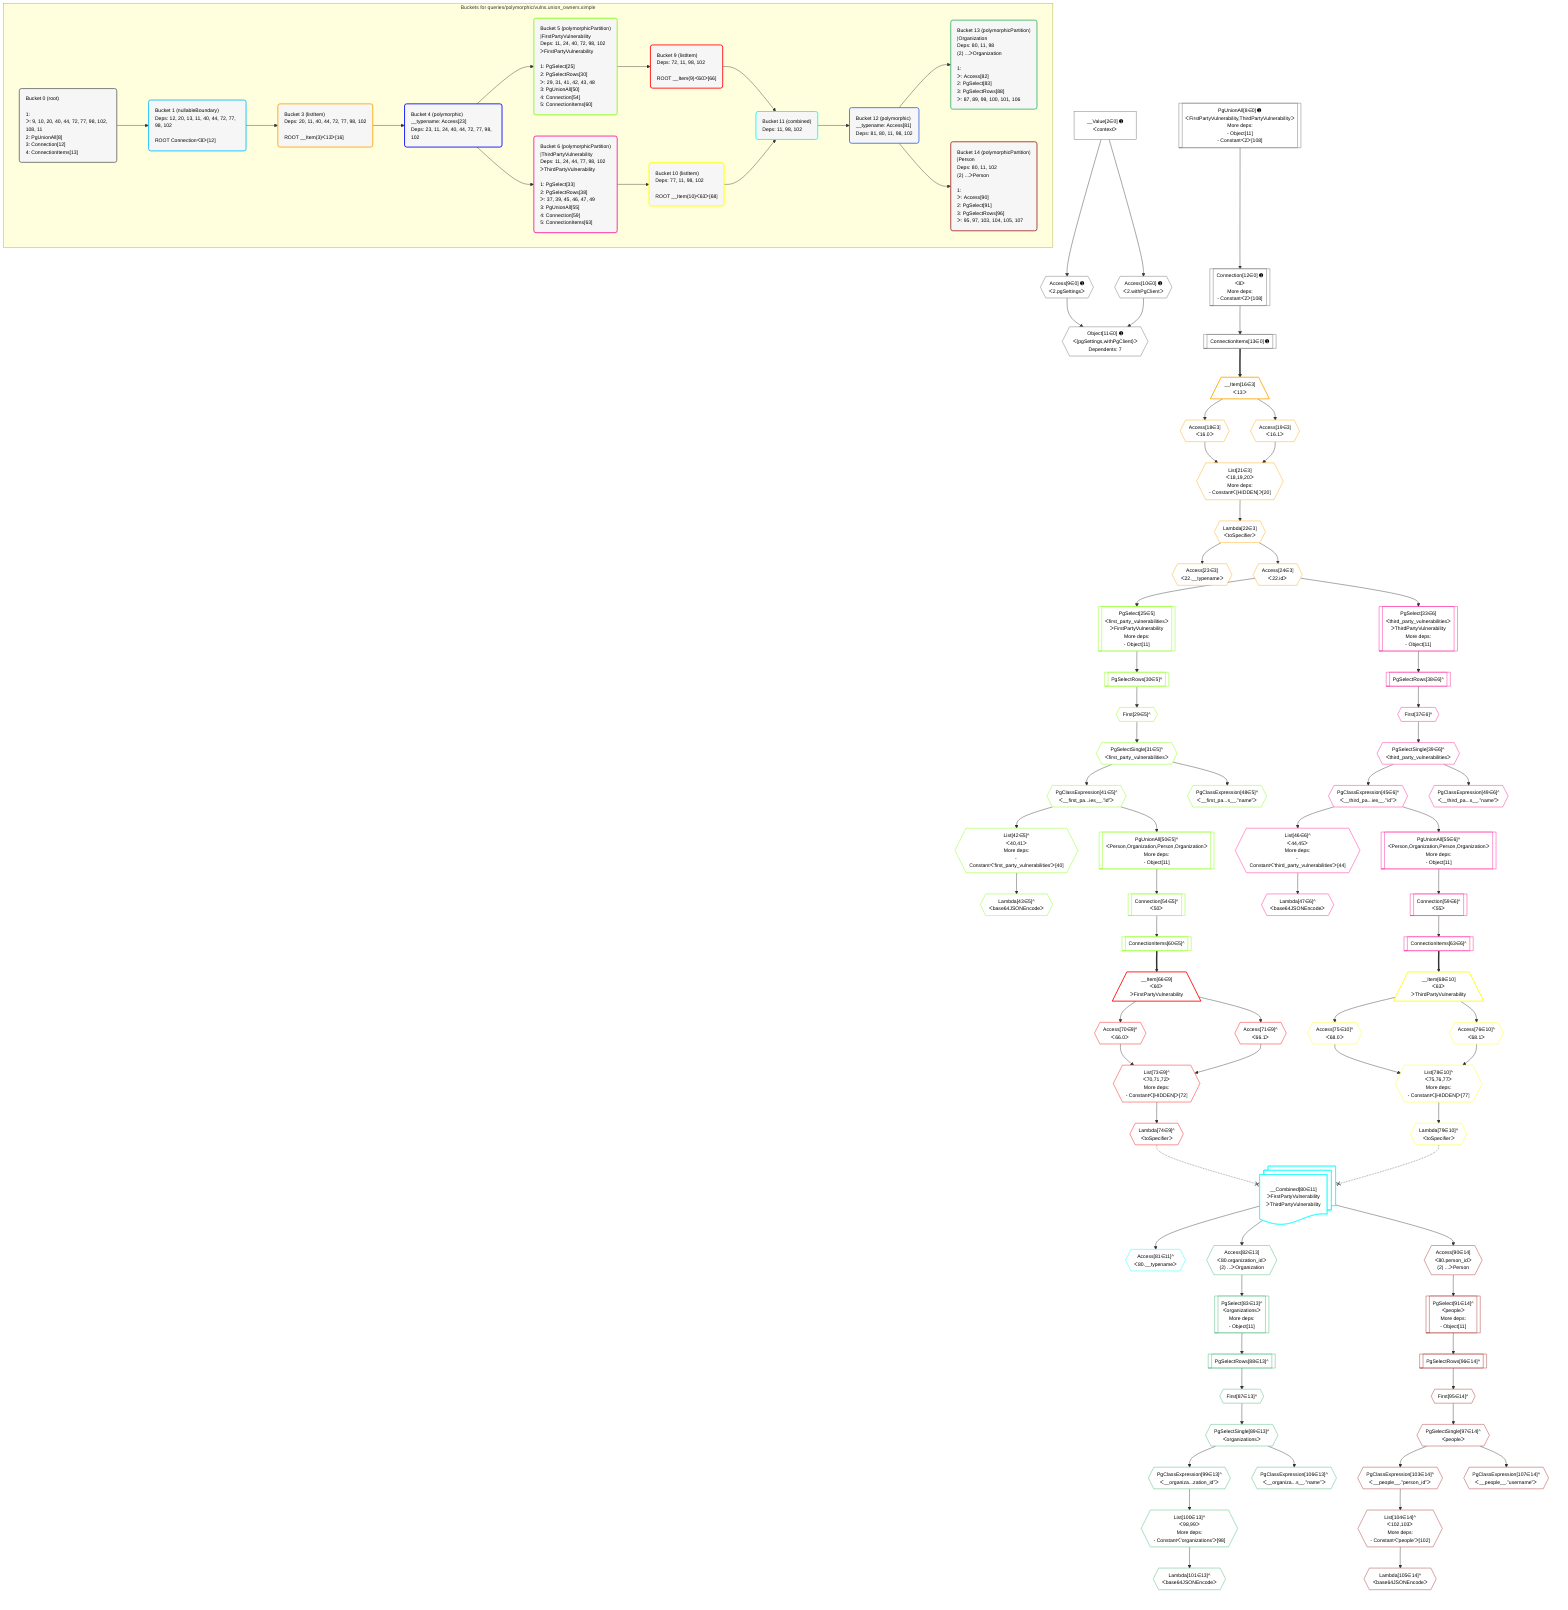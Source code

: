 %%{init: {'themeVariables': { 'fontSize': '12px'}}}%%
graph TD
    classDef path fill:#eee,stroke:#000,color:#000
    classDef plan fill:#fff,stroke-width:1px,color:#000
    classDef itemplan fill:#fff,stroke-width:2px,color:#000
    classDef unbatchedplan fill:#dff,stroke-width:1px,color:#000
    classDef sideeffectplan fill:#fcc,stroke-width:2px,color:#000
    classDef bucket fill:#f6f6f6,color:#000,stroke-width:2px,text-align:left

    subgraph "Buckets for queries/polymorphic/vulns.union_owners.simple"
    Bucket0("Bucket 0 (root)<br /><br />1: <br />ᐳ: 9, 10, 20, 40, 44, 72, 77, 98, 102, 108, 11<br />2: PgUnionAll[8]<br />3: Connection[12]<br />4: ConnectionItems[13]"):::bucket
    Bucket1("Bucket 1 (nullableBoundary)<br />Deps: 12, 20, 13, 11, 40, 44, 72, 77, 98, 102<br /><br />ROOT Connectionᐸ8ᐳ[12]"):::bucket
    Bucket3("Bucket 3 (listItem)<br />Deps: 20, 11, 40, 44, 72, 77, 98, 102<br /><br />ROOT __Item{3}ᐸ13ᐳ[16]"):::bucket
    Bucket4("Bucket 4 (polymorphic)<br />__typename: Access[23]<br />Deps: 23, 11, 24, 40, 44, 72, 77, 98, 102"):::bucket
    Bucket5("Bucket 5 (polymorphicPartition)<br />|FirstPartyVulnerability<br />Deps: 11, 24, 40, 72, 98, 102<br />ᐳFirstPartyVulnerability<br /><br />1: PgSelect[25]<br />2: PgSelectRows[30]<br />ᐳ: 29, 31, 41, 42, 43, 48<br />3: PgUnionAll[50]<br />4: Connection[54]<br />5: ConnectionItems[60]"):::bucket
    Bucket6("Bucket 6 (polymorphicPartition)<br />|ThirdPartyVulnerability<br />Deps: 11, 24, 44, 77, 98, 102<br />ᐳThirdPartyVulnerability<br /><br />1: PgSelect[33]<br />2: PgSelectRows[38]<br />ᐳ: 37, 39, 45, 46, 47, 49<br />3: PgUnionAll[55]<br />4: Connection[59]<br />5: ConnectionItems[63]"):::bucket
    Bucket9("Bucket 9 (listItem)<br />Deps: 72, 11, 98, 102<br /><br />ROOT __Item{9}ᐸ60ᐳ[66]"):::bucket
    Bucket10("Bucket 10 (listItem)<br />Deps: 77, 11, 98, 102<br /><br />ROOT __Item{10}ᐸ63ᐳ[68]"):::bucket
    Bucket11("Bucket 11 (combined)<br />Deps: 11, 98, 102"):::bucket
    Bucket12("Bucket 12 (polymorphic)<br />__typename: Access[81]<br />Deps: 81, 80, 11, 98, 102"):::bucket
    Bucket13("Bucket 13 (polymorphicPartition)<br />|Organization<br />Deps: 80, 11, 98<br />(2) ...ᐳOrganization<br /><br />1: <br />ᐳ: Access[82]<br />2: PgSelect[83]<br />3: PgSelectRows[88]<br />ᐳ: 87, 89, 99, 100, 101, 106"):::bucket
    Bucket14("Bucket 14 (polymorphicPartition)<br />|Person<br />Deps: 80, 11, 102<br />(2) ...ᐳPerson<br /><br />1: <br />ᐳ: Access[90]<br />2: PgSelect[91]<br />3: PgSelectRows[96]<br />ᐳ: 95, 97, 103, 104, 105, 107"):::bucket
    end
    Bucket0 --> Bucket1
    Bucket1 --> Bucket3
    Bucket3 --> Bucket4
    Bucket4 --> Bucket5 & Bucket6
    Bucket5 --> Bucket9
    Bucket6 --> Bucket10
    Bucket9 --> Bucket11
    Bucket10 --> Bucket11
    Bucket11 --> Bucket12
    Bucket12 --> Bucket13 & Bucket14

    %% plan dependencies
    PgUnionAll8[["PgUnionAll[8∈0] ➊<br />ᐸFirstPartyVulnerability,ThirdPartyVulnerabilityᐳ<br />More deps:<br />- Object[11]<br />- Constantᐸ2ᐳ[108]"]]:::plan
    Object11{{"Object[11∈0] ➊<br />ᐸ{pgSettings,withPgClient}ᐳ<br />Dependents: 7"}}:::plan
    Access9{{"Access[9∈0] ➊<br />ᐸ2.pgSettingsᐳ"}}:::plan
    Access10{{"Access[10∈0] ➊<br />ᐸ2.withPgClientᐳ"}}:::plan
    Access9 & Access10 --> Object11
    Connection12[["Connection[12∈0] ➊<br />ᐸ8ᐳ<br />More deps:<br />- Constantᐸ2ᐳ[108]"]]:::plan
    PgUnionAll8 --> Connection12
    __Value2["__Value[2∈0] ➊<br />ᐸcontextᐳ"]:::plan
    __Value2 --> Access9
    __Value2 --> Access10
    ConnectionItems13[["ConnectionItems[13∈0] ➊"]]:::plan
    Connection12 --> ConnectionItems13
    List21{{"List[21∈3]<br />ᐸ18,19,20ᐳ<br />More deps:<br />- Constantᐸ[HIDDEN]ᐳ[20]"}}:::plan
    Access18{{"Access[18∈3]<br />ᐸ16.0ᐳ"}}:::plan
    Access19{{"Access[19∈3]<br />ᐸ16.1ᐳ"}}:::plan
    Access18 & Access19 --> List21
    __Item16[/"__Item[16∈3]<br />ᐸ13ᐳ"\]:::itemplan
    ConnectionItems13 ==> __Item16
    __Item16 --> Access18
    __Item16 --> Access19
    Lambda22{{"Lambda[22∈3]<br />ᐸtoSpecifierᐳ"}}:::plan
    List21 --> Lambda22
    Access23{{"Access[23∈3]<br />ᐸ22.__typenameᐳ"}}:::plan
    Lambda22 --> Access23
    Access24{{"Access[24∈3]<br />ᐸ22.idᐳ"}}:::plan
    Lambda22 --> Access24
    PgSelect25[["PgSelect[25∈5]<br />ᐸfirst_party_vulnerabilitiesᐳ<br />ᐳFirstPartyVulnerability<br />More deps:<br />- Object[11]"]]:::plan
    Access24 --> PgSelect25
    List42{{"List[42∈5]^<br />ᐸ40,41ᐳ<br />More deps:<br />- Constantᐸ'first_party_vulnerabilities'ᐳ[40]"}}:::plan
    PgClassExpression41{{"PgClassExpression[41∈5]^<br />ᐸ__first_pa...ies__.”id”ᐳ"}}:::plan
    PgClassExpression41 --> List42
    PgUnionAll50[["PgUnionAll[50∈5]^<br />ᐸPerson,Organization,Person,Organizationᐳ<br />More deps:<br />- Object[11]"]]:::plan
    PgClassExpression41 --> PgUnionAll50
    First29{{"First[29∈5]^"}}:::plan
    PgSelectRows30[["PgSelectRows[30∈5]^"]]:::plan
    PgSelectRows30 --> First29
    PgSelect25 --> PgSelectRows30
    PgSelectSingle31{{"PgSelectSingle[31∈5]^<br />ᐸfirst_party_vulnerabilitiesᐳ"}}:::plan
    First29 --> PgSelectSingle31
    PgSelectSingle31 --> PgClassExpression41
    Lambda43{{"Lambda[43∈5]^<br />ᐸbase64JSONEncodeᐳ"}}:::plan
    List42 --> Lambda43
    PgClassExpression48{{"PgClassExpression[48∈5]^<br />ᐸ__first_pa...s__.”name”ᐳ"}}:::plan
    PgSelectSingle31 --> PgClassExpression48
    Connection54[["Connection[54∈5]^<br />ᐸ50ᐳ"]]:::plan
    PgUnionAll50 --> Connection54
    ConnectionItems60[["ConnectionItems[60∈5]^"]]:::plan
    Connection54 --> ConnectionItems60
    PgSelect33[["PgSelect[33∈6]<br />ᐸthird_party_vulnerabilitiesᐳ<br />ᐳThirdPartyVulnerability<br />More deps:<br />- Object[11]"]]:::plan
    Access24 --> PgSelect33
    List46{{"List[46∈6]^<br />ᐸ44,45ᐳ<br />More deps:<br />- Constantᐸ'third_party_vulnerabilities'ᐳ[44]"}}:::plan
    PgClassExpression45{{"PgClassExpression[45∈6]^<br />ᐸ__third_pa...ies__.”id”ᐳ"}}:::plan
    PgClassExpression45 --> List46
    PgUnionAll55[["PgUnionAll[55∈6]^<br />ᐸPerson,Organization,Person,Organizationᐳ<br />More deps:<br />- Object[11]"]]:::plan
    PgClassExpression45 --> PgUnionAll55
    First37{{"First[37∈6]^"}}:::plan
    PgSelectRows38[["PgSelectRows[38∈6]^"]]:::plan
    PgSelectRows38 --> First37
    PgSelect33 --> PgSelectRows38
    PgSelectSingle39{{"PgSelectSingle[39∈6]^<br />ᐸthird_party_vulnerabilitiesᐳ"}}:::plan
    First37 --> PgSelectSingle39
    PgSelectSingle39 --> PgClassExpression45
    Lambda47{{"Lambda[47∈6]^<br />ᐸbase64JSONEncodeᐳ"}}:::plan
    List46 --> Lambda47
    PgClassExpression49{{"PgClassExpression[49∈6]^<br />ᐸ__third_pa...s__.”name”ᐳ"}}:::plan
    PgSelectSingle39 --> PgClassExpression49
    Connection59[["Connection[59∈6]^<br />ᐸ55ᐳ"]]:::plan
    PgUnionAll55 --> Connection59
    ConnectionItems63[["ConnectionItems[63∈6]^"]]:::plan
    Connection59 --> ConnectionItems63
    List73{{"List[73∈9]^<br />ᐸ70,71,72ᐳ<br />More deps:<br />- Constantᐸ[HIDDEN]ᐳ[72]"}}:::plan
    Access70{{"Access[70∈9]^<br />ᐸ66.0ᐳ"}}:::plan
    Access71{{"Access[71∈9]^<br />ᐸ66.1ᐳ"}}:::plan
    Access70 & Access71 --> List73
    __Item66[/"__Item[66∈9]<br />ᐸ60ᐳ<br />ᐳFirstPartyVulnerability"\]:::itemplan
    ConnectionItems60 ==> __Item66
    __Item66 --> Access70
    __Item66 --> Access71
    Lambda74{{"Lambda[74∈9]^<br />ᐸtoSpecifierᐳ"}}:::plan
    List73 --> Lambda74
    List78{{"List[78∈10]^<br />ᐸ75,76,77ᐳ<br />More deps:<br />- Constantᐸ[HIDDEN]ᐳ[77]"}}:::plan
    Access75{{"Access[75∈10]^<br />ᐸ68.0ᐳ"}}:::plan
    Access76{{"Access[76∈10]^<br />ᐸ68.1ᐳ"}}:::plan
    Access75 & Access76 --> List78
    __Item68[/"__Item[68∈10]<br />ᐸ63ᐳ<br />ᐳThirdPartyVulnerability"\]:::itemplan
    ConnectionItems63 ==> __Item68
    __Item68 --> Access75
    __Item68 --> Access76
    Lambda79{{"Lambda[79∈10]^<br />ᐸtoSpecifierᐳ"}}:::plan
    List78 --> Lambda79
    Access81{{"Access[81∈11]^<br />ᐸ80.__typenameᐳ"}}:::plan
    __Value80:::plan@{shape: docs, label: "__Combined[80∈11]<br />ᐳFirstPartyVulnerability<br />ᐳThirdPartyVulnerability"}
    __Value80 --> Access81
    PgSelect83[["PgSelect[83∈13]^<br />ᐸorganizationsᐳ<br />More deps:<br />- Object[11]"]]:::plan
    Access82{{"Access[82∈13]<br />ᐸ80.organization_idᐳ<br />(2) ...ᐳOrganization"}}:::plan
    Access82 --> PgSelect83
    List100{{"List[100∈13]^<br />ᐸ98,99ᐳ<br />More deps:<br />- Constantᐸ'organizations'ᐳ[98]"}}:::plan
    PgClassExpression99{{"PgClassExpression[99∈13]^<br />ᐸ__organiza...zation_id”ᐳ"}}:::plan
    PgClassExpression99 --> List100
    __Value80 --> Access82
    First87{{"First[87∈13]^"}}:::plan
    PgSelectRows88[["PgSelectRows[88∈13]^"]]:::plan
    PgSelectRows88 --> First87
    PgSelect83 --> PgSelectRows88
    PgSelectSingle89{{"PgSelectSingle[89∈13]^<br />ᐸorganizationsᐳ"}}:::plan
    First87 --> PgSelectSingle89
    PgSelectSingle89 --> PgClassExpression99
    Lambda101{{"Lambda[101∈13]^<br />ᐸbase64JSONEncodeᐳ"}}:::plan
    List100 --> Lambda101
    PgClassExpression106{{"PgClassExpression[106∈13]^<br />ᐸ__organiza...s__.”name”ᐳ"}}:::plan
    PgSelectSingle89 --> PgClassExpression106
    PgSelect91[["PgSelect[91∈14]^<br />ᐸpeopleᐳ<br />More deps:<br />- Object[11]"]]:::plan
    Access90{{"Access[90∈14]<br />ᐸ80.person_idᐳ<br />(2) ...ᐳPerson"}}:::plan
    Access90 --> PgSelect91
    List104{{"List[104∈14]^<br />ᐸ102,103ᐳ<br />More deps:<br />- Constantᐸ'people'ᐳ[102]"}}:::plan
    PgClassExpression103{{"PgClassExpression[103∈14]^<br />ᐸ__people__.”person_id”ᐳ"}}:::plan
    PgClassExpression103 --> List104
    __Value80 --> Access90
    First95{{"First[95∈14]^"}}:::plan
    PgSelectRows96[["PgSelectRows[96∈14]^"]]:::plan
    PgSelectRows96 --> First95
    PgSelect91 --> PgSelectRows96
    PgSelectSingle97{{"PgSelectSingle[97∈14]^<br />ᐸpeopleᐳ"}}:::plan
    First95 --> PgSelectSingle97
    PgSelectSingle97 --> PgClassExpression103
    Lambda105{{"Lambda[105∈14]^<br />ᐸbase64JSONEncodeᐳ"}}:::plan
    List104 --> Lambda105
    PgClassExpression107{{"PgClassExpression[107∈14]^<br />ᐸ__people__.”username”ᐳ"}}:::plan
    PgSelectSingle97 --> PgClassExpression107

    %% define steps
    classDef bucket0 stroke:#696969
    class Bucket0,__Value2,PgUnionAll8,Access9,Access10,Object11,Connection12,ConnectionItems13 bucket0
    classDef bucket1 stroke:#00bfff
    class Bucket1 bucket1
    classDef bucket3 stroke:#ffa500
    class Bucket3,__Item16,Access18,Access19,List21,Lambda22,Access23,Access24 bucket3
    classDef bucket4 stroke:#0000ff
    class Bucket4 bucket4
    classDef bucket5 stroke:#7fff00
    class Bucket5,PgSelect25,First29,PgSelectRows30,PgSelectSingle31,PgClassExpression41,List42,Lambda43,PgClassExpression48,PgUnionAll50,Connection54,ConnectionItems60 bucket5
    classDef bucket6 stroke:#ff1493
    class Bucket6,PgSelect33,First37,PgSelectRows38,PgSelectSingle39,PgClassExpression45,List46,Lambda47,PgClassExpression49,PgUnionAll55,Connection59,ConnectionItems63 bucket6
    classDef bucket9 stroke:#ff0000
    class Bucket9,__Item66,Access70,Access71,List73,Lambda74 bucket9
    classDef bucket10 stroke:#ffff00
    class Bucket10,__Item68,Access75,Access76,List78,Lambda79 bucket10
    classDef bucket11 stroke:#00ffff
    class Bucket11,__Value80,Access81 bucket11
    classDef bucket12 stroke:#4169e1
    class Bucket12 bucket12
    classDef bucket13 stroke:#3cb371
    class Bucket13,Access82,PgSelect83,First87,PgSelectRows88,PgSelectSingle89,PgClassExpression99,List100,Lambda101,PgClassExpression106 bucket13
    classDef bucket14 stroke:#a52a2a
    class Bucket14,Access90,PgSelect91,First95,PgSelectRows96,PgSelectSingle97,PgClassExpression103,List104,Lambda105,PgClassExpression107 bucket14

    Lambda74 -.-x __Value80
    Lambda79 -.-x __Value80